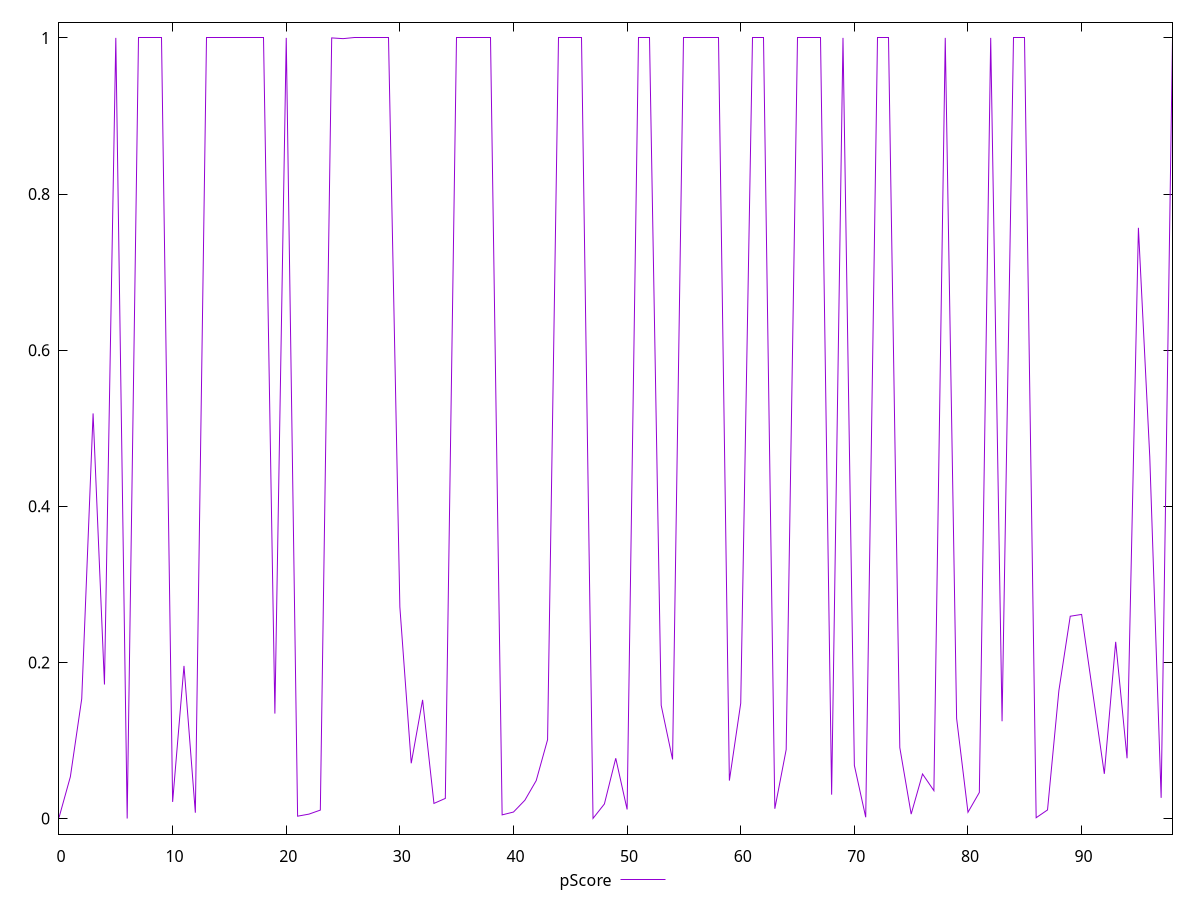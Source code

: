 reset

$pScore <<EOF
0 0.0011446488920791031
1 0.053498943754780814
2 0.1534058269546839
3 0.5189546035405476
4 0.17165770017195614
5 0.9999993380488856
6 2.8341307473089827e-7
7 0.9999993380488856
8 0.9999993380488856
9 0.9999993380488856
10 0.02127543535199594
11 0.19548012955808447
12 0.0074307232045424665
13 0.9999993380488856
14 0.9999993380488856
15 0.9999993380488856
16 0.9999993380488856
17 0.9999993380488856
18 0.9999993380488856
19 0.13441669651107407
20 0.9999993380488856
21 0.0029960545470521516
22 0.005639816269903286
23 0.010777536726675307
24 0.9999993380488856
25 0.9990633131449456
26 0.9999993380488856
27 0.9999993380488856
28 0.9999993380488856
29 0.9999993380488856
30 0.2709305834208046
31 0.0707679760606591
32 0.1519697212851091
33 0.01934349846369743
34 0.025753180975282897
35 0.9999993380488856
36 0.9999993380488856
37 0.9999993380488856
38 0.9999993380488856
39 0.004657409142355906
40 0.008303596935630153
41 0.023405201074221393
42 0.048578495809699085
43 0.1009957830791694
44 0.9999993380488856
45 0.9999993380488856
46 0.9999993380488856
47 0.0001503861019338526
48 0.01862190950517817
49 0.07717801518367995
50 0.011615906297696377
51 0.9999993380488856
52 0.9999993380488856
53 0.14497682055352878
54 0.07570572953235405
55 0.9999993380488856
56 0.9999993380488856
57 0.9999993380488856
58 0.9999993380488856
59 0.048578495809699085
60 0.14773681922900173
61 0.9999993380488856
62 0.9999993380488856
63 0.01252166393279075
64 0.08830361981425638
65 0.9999993380488856
66 0.9999993380488856
67 0.9999993380488856
68 0.030602459135179894
69 0.9999993380488856
70 0.06809099859126677
71 0.0016168228184956779
72 0.9999993380488856
73 0.9999993380488856
74 0.09088497645701521
75 0.005639816269903175
76 0.05705358375098418
77 0.03568900921504764
78 0.9999993380488856
79 0.12819208046020703
80 0.008001425461105494
81 0.0333657383408098
82 0.9999993380488856
83 0.12459034987827128
84 0.9999993380488856
85 0.9999993380488856
86 0.001015555614341579
87 0.010981097786217975
88 0.16381991225254844
89 0.2591299591374761
90 0.26145433497362885
91 0.15927838148209494
92 0.057237387615208746
93 0.22635030840124792
94 0.07717801518367995
95 0.7566953606260457
96 0.46324068647441624
97 0.02650342334676814
98 0.9999993380488856
EOF

set key outside below
set xrange [0:98]
set yrange [-0.019999697679641486:1.019999319141602]
set trange [-0.019999697679641486:1.019999319141602]
set terminal svg size 640, 500 enhanced background rgb 'white'
set output "reports/report_00027_2021-02-24T12-40-31.850Z/estimated-input-latency/samples/card/pScore/values.svg"

plot $pScore title "pScore" with line

reset
